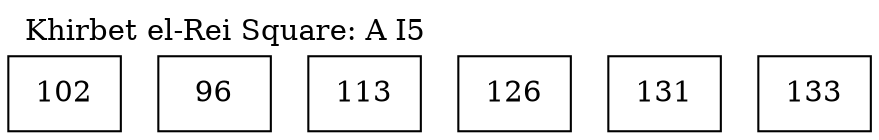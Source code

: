 
graph A_I5 {
	splines=ortho;
	overlap=false;
	newrank=true;
	labelloc=top;
	labeljust="l";
	
	page=8;
	ranksep=0.75;
	label="Khirbet el-Rei Square: A I5"
	"1000041517806796418" [label="102", shape=box, style=filled, fillcolor=white];
	"1000051517474974760" [label="96", shape=box, style=filled, fillcolor=white];
	"1000051517983998546" [label="113", shape=box, style=filled, fillcolor=white];
	"1000051518080576759" [label="126", shape=box, style=filled, fillcolor=white];
	"1000051518088056178" [label="131", shape=box, style=filled, fillcolor=white];
	"1000051518088241032" [label="133", shape=box, style=filled, fillcolor=white];
}